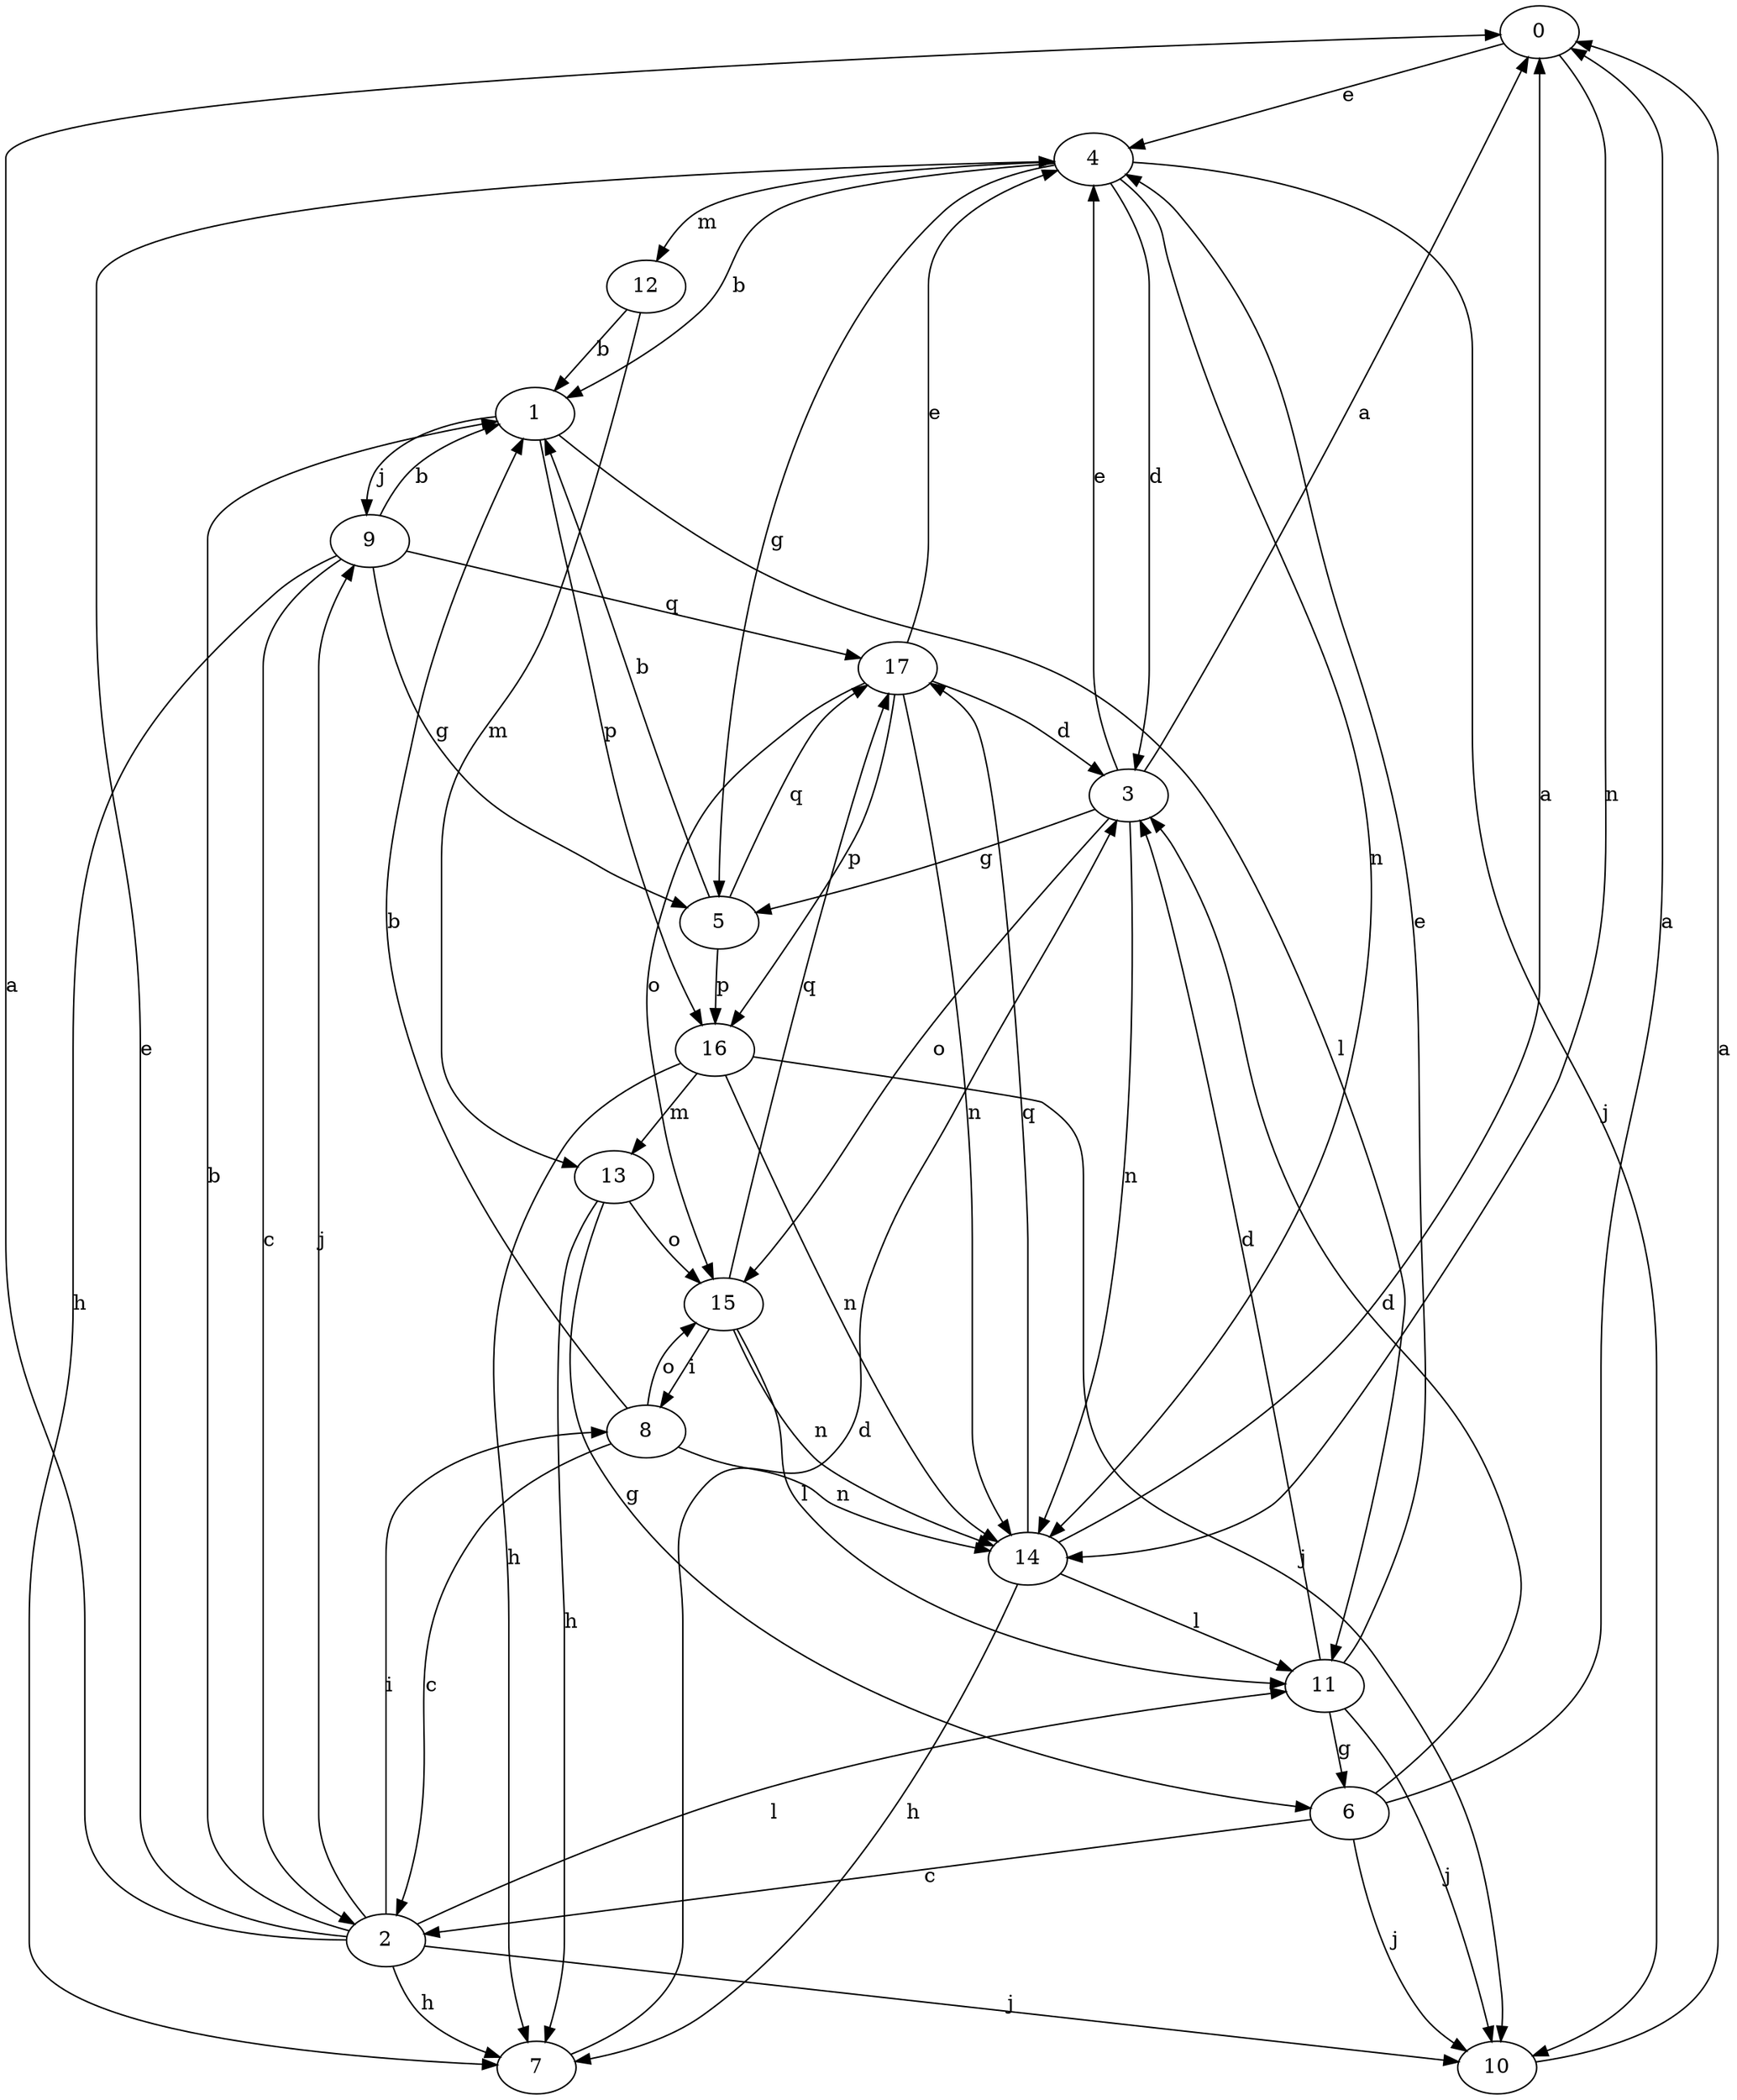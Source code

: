 strict digraph  {
0;
1;
2;
3;
4;
5;
6;
7;
8;
9;
10;
11;
12;
13;
14;
15;
16;
17;
0 -> 4  [label=e];
0 -> 14  [label=n];
1 -> 9  [label=j];
1 -> 11  [label=l];
1 -> 16  [label=p];
2 -> 0  [label=a];
2 -> 1  [label=b];
2 -> 4  [label=e];
2 -> 7  [label=h];
2 -> 8  [label=i];
2 -> 9  [label=j];
2 -> 10  [label=j];
2 -> 11  [label=l];
3 -> 0  [label=a];
3 -> 4  [label=e];
3 -> 5  [label=g];
3 -> 14  [label=n];
3 -> 15  [label=o];
4 -> 1  [label=b];
4 -> 3  [label=d];
4 -> 5  [label=g];
4 -> 10  [label=j];
4 -> 12  [label=m];
4 -> 14  [label=n];
5 -> 1  [label=b];
5 -> 16  [label=p];
5 -> 17  [label=q];
6 -> 0  [label=a];
6 -> 2  [label=c];
6 -> 3  [label=d];
6 -> 10  [label=j];
7 -> 3  [label=d];
8 -> 1  [label=b];
8 -> 2  [label=c];
8 -> 14  [label=n];
8 -> 15  [label=o];
9 -> 1  [label=b];
9 -> 2  [label=c];
9 -> 5  [label=g];
9 -> 7  [label=h];
9 -> 17  [label=q];
10 -> 0  [label=a];
11 -> 3  [label=d];
11 -> 4  [label=e];
11 -> 6  [label=g];
11 -> 10  [label=j];
12 -> 1  [label=b];
12 -> 13  [label=m];
13 -> 6  [label=g];
13 -> 7  [label=h];
13 -> 15  [label=o];
14 -> 0  [label=a];
14 -> 7  [label=h];
14 -> 11  [label=l];
14 -> 17  [label=q];
15 -> 8  [label=i];
15 -> 11  [label=l];
15 -> 14  [label=n];
15 -> 17  [label=q];
16 -> 7  [label=h];
16 -> 10  [label=j];
16 -> 13  [label=m];
16 -> 14  [label=n];
17 -> 3  [label=d];
17 -> 4  [label=e];
17 -> 14  [label=n];
17 -> 15  [label=o];
17 -> 16  [label=p];
}
